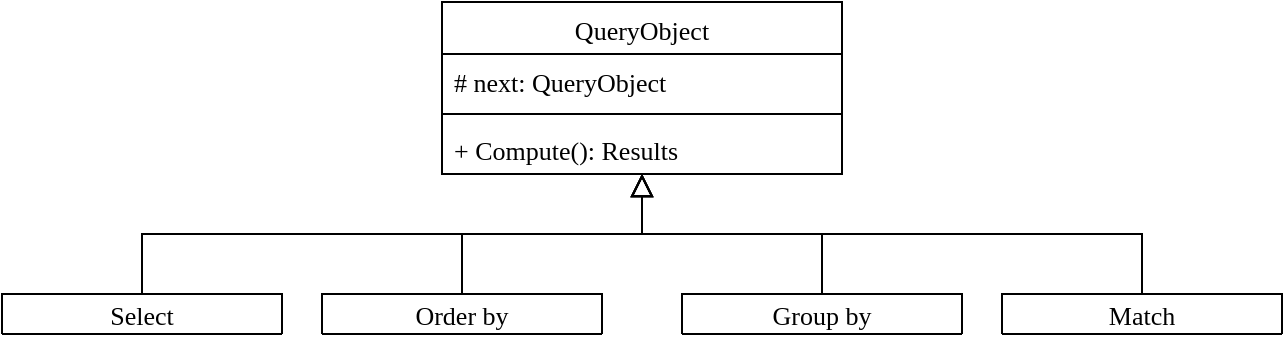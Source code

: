 <mxfile version="14.5.8" type="device"><diagram id="YgkESQlJDo48PwXnp78K" name="Page-1"><mxGraphModel dx="782" dy="1558" grid="1" gridSize="10" guides="1" tooltips="1" connect="1" arrows="1" fold="1" page="1" pageScale="1" pageWidth="827" pageHeight="1169" math="1" shadow="0"><root><mxCell id="0"/><mxCell id="1" parent="0"/><mxCell id="-T7Uq6piGKbntHSJ1Eab-9" style="edgeStyle=orthogonalEdgeStyle;rounded=0;orthogonalLoop=1;jettySize=auto;html=1;endArrow=block;endFill=0;endSize=9;fontFamily=CMU Serif;fontSize=13;" parent="1" source="6nFte2UpHZw_kekdQlPq-7" edge="1"><mxGeometry relative="1" as="geometry"><mxPoint x="340" as="targetPoint"/><Array as="points"><mxPoint x="90" y="30"/><mxPoint x="340" y="30"/></Array></mxGeometry></mxCell><mxCell id="6nFte2UpHZw_kekdQlPq-7" value="Select" style="swimlane;fontStyle=0;childLayout=stackLayout;horizontal=1;startSize=26;fillColor=none;horizontalStack=0;resizeParent=1;resizeParentMax=0;resizeLast=0;collapsible=1;marginBottom=0;fontFamily=CMU Serif;fontSize=13;" parent="1" vertex="1"><mxGeometry x="20" y="60" width="140" height="20" as="geometry"/></mxCell><mxCell id="-T7Uq6piGKbntHSJ1Eab-7" style="edgeStyle=orthogonalEdgeStyle;rounded=0;orthogonalLoop=1;jettySize=auto;html=1;endArrow=block;endFill=0;endSize=9;fontFamily=CMU Serif;fontSize=13;" parent="1" source="6nFte2UpHZw_kekdQlPq-12" edge="1"><mxGeometry relative="1" as="geometry"><mxPoint x="340" as="targetPoint"/><Array as="points"><mxPoint x="250" y="30"/><mxPoint x="340" y="30"/></Array></mxGeometry></mxCell><mxCell id="6nFte2UpHZw_kekdQlPq-12" value="Order by" style="swimlane;fontStyle=0;childLayout=stackLayout;horizontal=1;startSize=26;fillColor=none;horizontalStack=0;resizeParent=1;resizeParentMax=0;resizeLast=0;collapsible=1;marginBottom=0;fontFamily=CMU Serif;fontSize=13;" parent="1" vertex="1"><mxGeometry x="180" y="60" width="140" height="20" as="geometry"/></mxCell><mxCell id="-T7Uq6piGKbntHSJ1Eab-8" style="edgeStyle=orthogonalEdgeStyle;rounded=0;orthogonalLoop=1;jettySize=auto;html=1;endArrow=block;endFill=0;endSize=9;fontFamily=CMU Serif;fontSize=13;" parent="1" source="6nFte2UpHZw_kekdQlPq-14" edge="1"><mxGeometry relative="1" as="geometry"><mxPoint x="340" as="targetPoint"/><Array as="points"><mxPoint x="590" y="30"/><mxPoint x="340" y="30"/></Array></mxGeometry></mxCell><mxCell id="6nFte2UpHZw_kekdQlPq-14" value="Match" style="swimlane;fontStyle=0;childLayout=stackLayout;horizontal=1;startSize=26;fillColor=none;horizontalStack=0;resizeParent=1;resizeParentMax=0;resizeLast=0;collapsible=1;marginBottom=0;fontFamily=CMU Serif;fontSize=13;" parent="1" vertex="1"><mxGeometry x="520" y="60" width="140" height="20" as="geometry"/></mxCell><mxCell id="6nFte2UpHZw_kekdQlPq-20" value="QueryObject" style="swimlane;fontStyle=0;align=center;verticalAlign=top;childLayout=stackLayout;horizontal=1;startSize=26;horizontalStack=0;resizeParent=1;resizeParentMax=0;resizeLast=0;collapsible=1;marginBottom=0;fontFamily=CMU Serif;fontSize=13;" parent="1" vertex="1"><mxGeometry x="240" y="-86" width="200" height="86" as="geometry"/></mxCell><mxCell id="6nFte2UpHZw_kekdQlPq-21" value="# next: QueryObject" style="text;strokeColor=none;fillColor=none;align=left;verticalAlign=top;spacingLeft=4;spacingRight=4;overflow=hidden;rotatable=0;points=[[0,0.5],[1,0.5]];portConstraint=eastwest;fontFamily=CMU Serif;fontSize=13;" parent="6nFte2UpHZw_kekdQlPq-20" vertex="1"><mxGeometry y="26" width="200" height="26" as="geometry"/></mxCell><mxCell id="6nFte2UpHZw_kekdQlPq-22" value="" style="line;strokeWidth=1;fillColor=none;align=left;verticalAlign=middle;spacingTop=-1;spacingLeft=3;spacingRight=3;rotatable=0;labelPosition=right;points=[];portConstraint=eastwest;fontSize=13;fontFamily=CMU Serif;" parent="6nFte2UpHZw_kekdQlPq-20" vertex="1"><mxGeometry y="52" width="200" height="8" as="geometry"/></mxCell><mxCell id="6nFte2UpHZw_kekdQlPq-23" value="+ Compute(): Results" style="text;strokeColor=none;fillColor=none;align=left;verticalAlign=top;spacingLeft=4;spacingRight=4;overflow=hidden;rotatable=0;points=[[0,0.5],[1,0.5]];portConstraint=eastwest;fontFamily=CMU Serif;fontSize=13;" parent="6nFte2UpHZw_kekdQlPq-20" vertex="1"><mxGeometry y="60" width="200" height="26" as="geometry"/></mxCell><mxCell id="6nFte2UpHZw_kekdQlPq-36" style="edgeStyle=orthogonalEdgeStyle;rounded=0;orthogonalLoop=1;jettySize=auto;html=1;entryX=0.5;entryY=1;entryDx=0;entryDy=0;entryPerimeter=0;endArrow=block;endFill=0;strokeWidth=1;fontFamily=CMU Serif;fontSize=13;endSize=7;" parent="1" target="6nFte2UpHZw_kekdQlPq-23" edge="1"><mxGeometry relative="1" as="geometry"><mxPoint x="340.01" y="0.01" as="sourcePoint"/></mxGeometry></mxCell><mxCell id="-T7Uq6piGKbntHSJ1Eab-6" style="edgeStyle=orthogonalEdgeStyle;rounded=0;orthogonalLoop=1;jettySize=auto;html=1;endArrow=block;endFill=0;endSize=9;fontFamily=CMU Serif;fontSize=13;" parent="1" source="6nFte2UpHZw_kekdQlPq-31" edge="1"><mxGeometry relative="1" as="geometry"><mxPoint x="340" as="targetPoint"/><Array as="points"><mxPoint x="430" y="30"/><mxPoint x="340" y="30"/></Array></mxGeometry></mxCell><mxCell id="6nFte2UpHZw_kekdQlPq-31" value="Group by" style="swimlane;fontStyle=0;childLayout=stackLayout;horizontal=1;startSize=26;fillColor=none;horizontalStack=0;resizeParent=1;resizeParentMax=0;resizeLast=0;collapsible=1;marginBottom=0;fontFamily=CMU Serif;fontSize=13;" parent="1" vertex="1"><mxGeometry x="360" y="60" width="140" height="20" as="geometry"/></mxCell></root></mxGraphModel></diagram></mxfile>